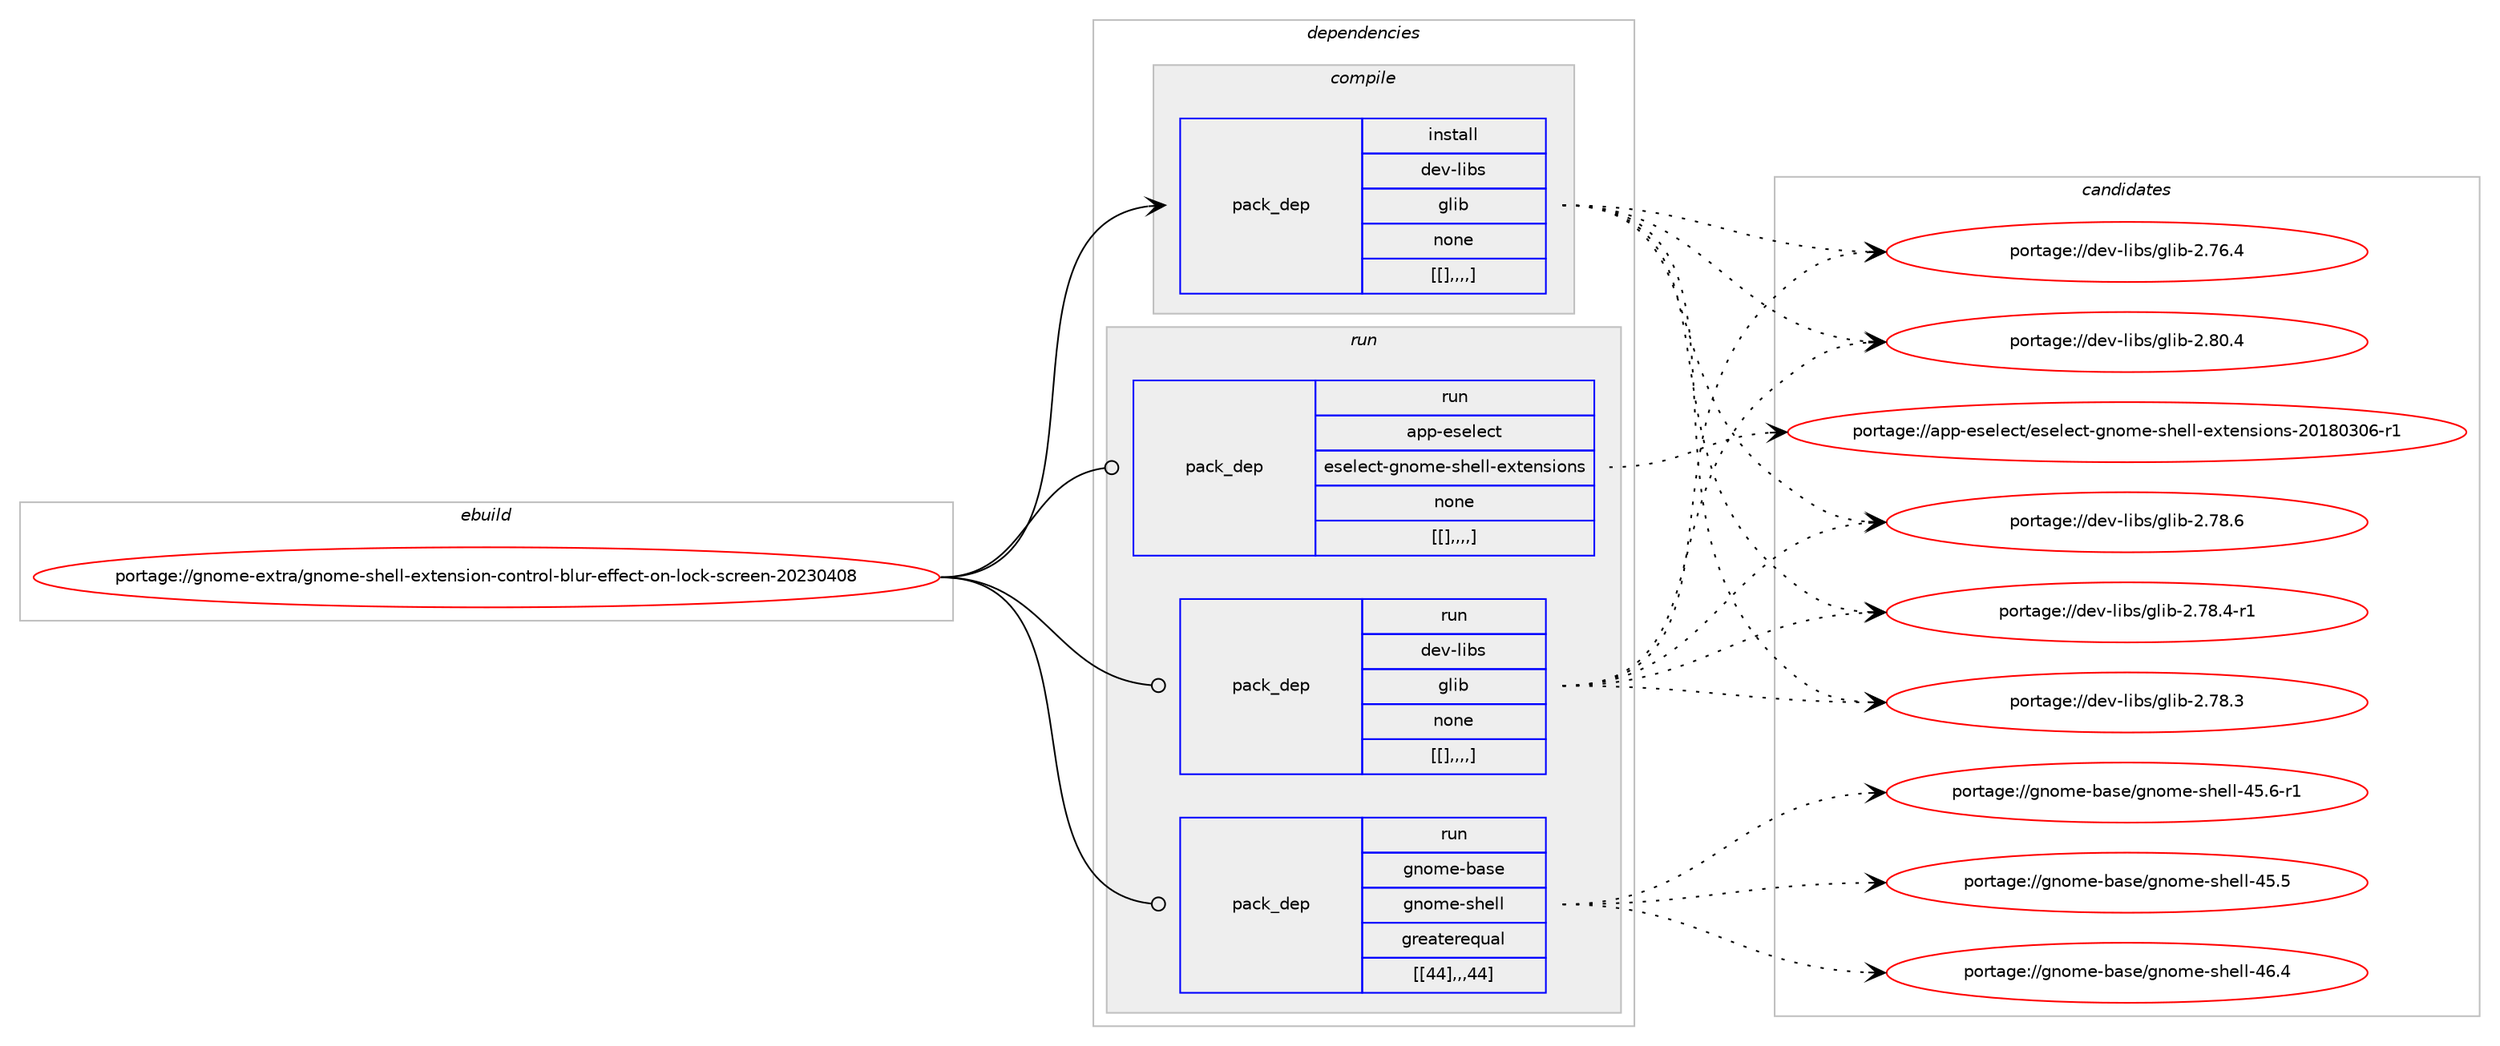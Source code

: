 digraph prolog {

# *************
# Graph options
# *************

newrank=true;
concentrate=true;
compound=true;
graph [rankdir=LR,fontname=Helvetica,fontsize=10,ranksep=1.5];#, ranksep=2.5, nodesep=0.2];
edge  [arrowhead=vee];
node  [fontname=Helvetica,fontsize=10];

# **********
# The ebuild
# **********

subgraph cluster_leftcol {
color=gray;
label=<<i>ebuild</i>>;
id [label="portage://gnome-extra/gnome-shell-extension-control-blur-effect-on-lock-screen-20230408", color=red, width=4, href="../gnome-extra/gnome-shell-extension-control-blur-effect-on-lock-screen-20230408.svg"];
}

# ****************
# The dependencies
# ****************

subgraph cluster_midcol {
color=gray;
label=<<i>dependencies</i>>;
subgraph cluster_compile {
fillcolor="#eeeeee";
style=filled;
label=<<i>compile</i>>;
subgraph pack179432 {
dependency251461 [label=<<TABLE BORDER="0" CELLBORDER="1" CELLSPACING="0" CELLPADDING="4" WIDTH="220"><TR><TD ROWSPAN="6" CELLPADDING="30">pack_dep</TD></TR><TR><TD WIDTH="110">install</TD></TR><TR><TD>dev-libs</TD></TR><TR><TD>glib</TD></TR><TR><TD>none</TD></TR><TR><TD>[[],,,,]</TD></TR></TABLE>>, shape=none, color=blue];
}
id:e -> dependency251461:w [weight=20,style="solid",arrowhead="vee"];
}
subgraph cluster_compileandrun {
fillcolor="#eeeeee";
style=filled;
label=<<i>compile and run</i>>;
}
subgraph cluster_run {
fillcolor="#eeeeee";
style=filled;
label=<<i>run</i>>;
subgraph pack179453 {
dependency251508 [label=<<TABLE BORDER="0" CELLBORDER="1" CELLSPACING="0" CELLPADDING="4" WIDTH="220"><TR><TD ROWSPAN="6" CELLPADDING="30">pack_dep</TD></TR><TR><TD WIDTH="110">run</TD></TR><TR><TD>app-eselect</TD></TR><TR><TD>eselect-gnome-shell-extensions</TD></TR><TR><TD>none</TD></TR><TR><TD>[[],,,,]</TD></TR></TABLE>>, shape=none, color=blue];
}
id:e -> dependency251508:w [weight=20,style="solid",arrowhead="odot"];
subgraph pack179477 {
dependency251535 [label=<<TABLE BORDER="0" CELLBORDER="1" CELLSPACING="0" CELLPADDING="4" WIDTH="220"><TR><TD ROWSPAN="6" CELLPADDING="30">pack_dep</TD></TR><TR><TD WIDTH="110">run</TD></TR><TR><TD>dev-libs</TD></TR><TR><TD>glib</TD></TR><TR><TD>none</TD></TR><TR><TD>[[],,,,]</TD></TR></TABLE>>, shape=none, color=blue];
}
id:e -> dependency251535:w [weight=20,style="solid",arrowhead="odot"];
subgraph pack179495 {
dependency251543 [label=<<TABLE BORDER="0" CELLBORDER="1" CELLSPACING="0" CELLPADDING="4" WIDTH="220"><TR><TD ROWSPAN="6" CELLPADDING="30">pack_dep</TD></TR><TR><TD WIDTH="110">run</TD></TR><TR><TD>gnome-base</TD></TR><TR><TD>gnome-shell</TD></TR><TR><TD>greaterequal</TD></TR><TR><TD>[[44],,,44]</TD></TR></TABLE>>, shape=none, color=blue];
}
id:e -> dependency251543:w [weight=20,style="solid",arrowhead="odot"];
}
}

# **************
# The candidates
# **************

subgraph cluster_choices {
rank=same;
color=gray;
label=<<i>candidates</i>>;

subgraph choice178161 {
color=black;
nodesep=1;
choice1001011184510810598115471031081059845504656484652 [label="portage://dev-libs/glib-2.80.4", color=red, width=4,href="../dev-libs/glib-2.80.4.svg"];
choice1001011184510810598115471031081059845504655564654 [label="portage://dev-libs/glib-2.78.6", color=red, width=4,href="../dev-libs/glib-2.78.6.svg"];
choice10010111845108105981154710310810598455046555646524511449 [label="portage://dev-libs/glib-2.78.4-r1", color=red, width=4,href="../dev-libs/glib-2.78.4-r1.svg"];
choice1001011184510810598115471031081059845504655564651 [label="portage://dev-libs/glib-2.78.3", color=red, width=4,href="../dev-libs/glib-2.78.3.svg"];
choice1001011184510810598115471031081059845504655544652 [label="portage://dev-libs/glib-2.76.4", color=red, width=4,href="../dev-libs/glib-2.76.4.svg"];
dependency251461:e -> choice1001011184510810598115471031081059845504656484652:w [style=dotted,weight="100"];
dependency251461:e -> choice1001011184510810598115471031081059845504655564654:w [style=dotted,weight="100"];
dependency251461:e -> choice10010111845108105981154710310810598455046555646524511449:w [style=dotted,weight="100"];
dependency251461:e -> choice1001011184510810598115471031081059845504655564651:w [style=dotted,weight="100"];
dependency251461:e -> choice1001011184510810598115471031081059845504655544652:w [style=dotted,weight="100"];
}
subgraph choice178167 {
color=black;
nodesep=1;
choice97112112451011151011081019911647101115101108101991164510311011110910145115104101108108451011201161011101151051111101154550484956485148544511449 [label="portage://app-eselect/eselect-gnome-shell-extensions-20180306-r1", color=red, width=4,href="../app-eselect/eselect-gnome-shell-extensions-20180306-r1.svg"];
dependency251508:e -> choice97112112451011151011081019911647101115101108101991164510311011110910145115104101108108451011201161011101151051111101154550484956485148544511449:w [style=dotted,weight="100"];
}
subgraph choice178178 {
color=black;
nodesep=1;
choice1001011184510810598115471031081059845504656484652 [label="portage://dev-libs/glib-2.80.4", color=red, width=4,href="../dev-libs/glib-2.80.4.svg"];
choice1001011184510810598115471031081059845504655564654 [label="portage://dev-libs/glib-2.78.6", color=red, width=4,href="../dev-libs/glib-2.78.6.svg"];
choice10010111845108105981154710310810598455046555646524511449 [label="portage://dev-libs/glib-2.78.4-r1", color=red, width=4,href="../dev-libs/glib-2.78.4-r1.svg"];
choice1001011184510810598115471031081059845504655564651 [label="portage://dev-libs/glib-2.78.3", color=red, width=4,href="../dev-libs/glib-2.78.3.svg"];
choice1001011184510810598115471031081059845504655544652 [label="portage://dev-libs/glib-2.76.4", color=red, width=4,href="../dev-libs/glib-2.76.4.svg"];
dependency251535:e -> choice1001011184510810598115471031081059845504656484652:w [style=dotted,weight="100"];
dependency251535:e -> choice1001011184510810598115471031081059845504655564654:w [style=dotted,weight="100"];
dependency251535:e -> choice10010111845108105981154710310810598455046555646524511449:w [style=dotted,weight="100"];
dependency251535:e -> choice1001011184510810598115471031081059845504655564651:w [style=dotted,weight="100"];
dependency251535:e -> choice1001011184510810598115471031081059845504655544652:w [style=dotted,weight="100"];
}
subgraph choice178190 {
color=black;
nodesep=1;
choice10311011110910145989711510147103110111109101451151041011081084552544652 [label="portage://gnome-base/gnome-shell-46.4", color=red, width=4,href="../gnome-base/gnome-shell-46.4.svg"];
choice103110111109101459897115101471031101111091014511510410110810845525346544511449 [label="portage://gnome-base/gnome-shell-45.6-r1", color=red, width=4,href="../gnome-base/gnome-shell-45.6-r1.svg"];
choice10311011110910145989711510147103110111109101451151041011081084552534653 [label="portage://gnome-base/gnome-shell-45.5", color=red, width=4,href="../gnome-base/gnome-shell-45.5.svg"];
dependency251543:e -> choice10311011110910145989711510147103110111109101451151041011081084552544652:w [style=dotted,weight="100"];
dependency251543:e -> choice103110111109101459897115101471031101111091014511510410110810845525346544511449:w [style=dotted,weight="100"];
dependency251543:e -> choice10311011110910145989711510147103110111109101451151041011081084552534653:w [style=dotted,weight="100"];
}
}

}
